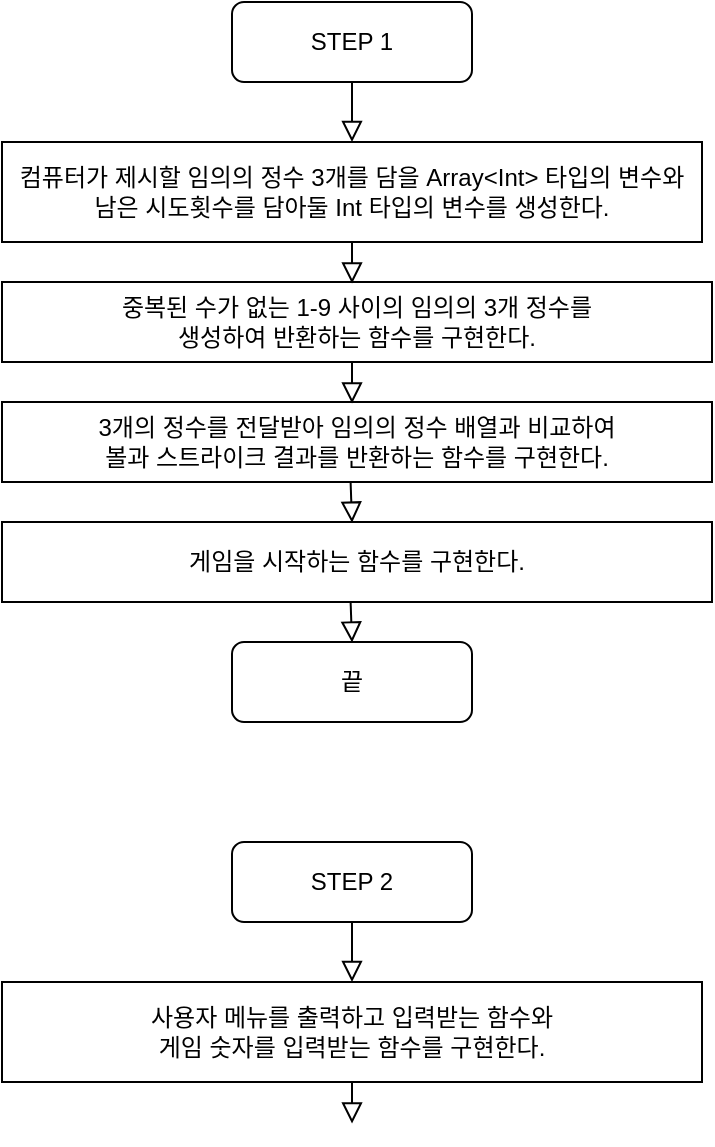 <mxfile version="20.2.4" type="github">
  <diagram id="C5RBs43oDa-KdzZeNtuy" name="Page-1">
    <mxGraphModel dx="629" dy="596" grid="1" gridSize="10" guides="1" tooltips="1" connect="1" arrows="1" fold="1" page="1" pageScale="1" pageWidth="827" pageHeight="1169" math="0" shadow="0">
      <root>
        <mxCell id="WIyWlLk6GJQsqaUBKTNV-0" />
        <mxCell id="WIyWlLk6GJQsqaUBKTNV-1" parent="WIyWlLk6GJQsqaUBKTNV-0" />
        <mxCell id="WIyWlLk6GJQsqaUBKTNV-2" value="" style="rounded=0;html=1;jettySize=auto;orthogonalLoop=1;fontSize=11;endArrow=block;endFill=0;endSize=8;strokeWidth=1;shadow=0;labelBackgroundColor=none;edgeStyle=orthogonalEdgeStyle;entryX=0.5;entryY=0;entryDx=0;entryDy=0;" parent="WIyWlLk6GJQsqaUBKTNV-1" source="WIyWlLk6GJQsqaUBKTNV-3" target="FhU4wjtJCrgRbDmHGauY-0" edge="1">
          <mxGeometry relative="1" as="geometry">
            <mxPoint x="640" y="80" as="targetPoint" />
            <Array as="points" />
          </mxGeometry>
        </mxCell>
        <mxCell id="WIyWlLk6GJQsqaUBKTNV-3" value="STEP 1" style="rounded=1;whiteSpace=wrap;html=1;fontSize=12;glass=0;strokeWidth=1;shadow=0;" parent="WIyWlLk6GJQsqaUBKTNV-1" vertex="1">
          <mxGeometry x="340" y="20" width="120" height="40" as="geometry" />
        </mxCell>
        <mxCell id="FhU4wjtJCrgRbDmHGauY-0" value="컴퓨터가 제시할 임의의 정수 3개를 담을 Array&amp;lt;Int&amp;gt; 타입의 변수와&lt;br&gt;남은 시도횟수를 담아둘 Int 타입의 변수를 생성한다." style="rounded=0;whiteSpace=wrap;html=1;" parent="WIyWlLk6GJQsqaUBKTNV-1" vertex="1">
          <mxGeometry x="225" y="90" width="350" height="50" as="geometry" />
        </mxCell>
        <mxCell id="0tNc-vbko0ZoDKBXcS0s-0" value="중복된 수가 없는 1-9 사이의 임의의 3개 정수를&lt;br&gt;생성하여&amp;nbsp;반환하는 함수를 구현한다." style="rounded=0;whiteSpace=wrap;html=1;" parent="WIyWlLk6GJQsqaUBKTNV-1" vertex="1">
          <mxGeometry x="225" y="160" width="355" height="40" as="geometry" />
        </mxCell>
        <mxCell id="-g-nt-NkUHKgRjW_og_s-2" value="" style="rounded=0;html=1;jettySize=auto;orthogonalLoop=1;fontSize=11;endArrow=block;endFill=0;endSize=8;strokeWidth=1;shadow=0;labelBackgroundColor=none;edgeStyle=orthogonalEdgeStyle;entryX=0.493;entryY=0.019;entryDx=0;entryDy=0;exitX=0.5;exitY=1;exitDx=0;exitDy=0;entryPerimeter=0;" parent="WIyWlLk6GJQsqaUBKTNV-1" source="FhU4wjtJCrgRbDmHGauY-0" target="0tNc-vbko0ZoDKBXcS0s-0" edge="1">
          <mxGeometry relative="1" as="geometry">
            <mxPoint x="410.0" y="100" as="targetPoint" />
            <Array as="points" />
            <mxPoint x="410.0" y="70" as="sourcePoint" />
          </mxGeometry>
        </mxCell>
        <mxCell id="-g-nt-NkUHKgRjW_og_s-3" value="3개의 정수를 전달받아 임의의 정수 배열과 비교하여&lt;br&gt;볼과 스트라이크 결과를 반환하는 함수를 구현한다." style="rounded=0;whiteSpace=wrap;html=1;" parent="WIyWlLk6GJQsqaUBKTNV-1" vertex="1">
          <mxGeometry x="225" y="220" width="355" height="40" as="geometry" />
        </mxCell>
        <mxCell id="-g-nt-NkUHKgRjW_og_s-4" value="" style="rounded=0;html=1;jettySize=auto;orthogonalLoop=1;fontSize=11;endArrow=block;endFill=0;endSize=8;strokeWidth=1;shadow=0;labelBackgroundColor=none;edgeStyle=orthogonalEdgeStyle;entryX=0.493;entryY=0.019;entryDx=0;entryDy=0;exitX=0.5;exitY=1;exitDx=0;exitDy=0;entryPerimeter=0;" parent="WIyWlLk6GJQsqaUBKTNV-1" target="-g-nt-NkUHKgRjW_og_s-3" edge="1">
          <mxGeometry relative="1" as="geometry">
            <mxPoint x="410.0" y="160" as="targetPoint" />
            <Array as="points" />
            <mxPoint x="400" y="200" as="sourcePoint" />
          </mxGeometry>
        </mxCell>
        <mxCell id="gl0MrBrXcMZ7J03OzcvN-0" value="게임을 시작하는 함수를 구현한다." style="rounded=0;whiteSpace=wrap;html=1;" parent="WIyWlLk6GJQsqaUBKTNV-1" vertex="1">
          <mxGeometry x="225" y="280" width="355" height="40" as="geometry" />
        </mxCell>
        <mxCell id="gl0MrBrXcMZ7J03OzcvN-1" value="" style="rounded=0;html=1;jettySize=auto;orthogonalLoop=1;fontSize=11;endArrow=block;endFill=0;endSize=8;strokeWidth=1;shadow=0;labelBackgroundColor=none;edgeStyle=orthogonalEdgeStyle;entryX=0.493;entryY=0.009;entryDx=0;entryDy=0;exitX=0.491;exitY=1.003;exitDx=0;exitDy=0;exitPerimeter=0;entryPerimeter=0;" parent="WIyWlLk6GJQsqaUBKTNV-1" source="-g-nt-NkUHKgRjW_og_s-3" target="gl0MrBrXcMZ7J03OzcvN-0" edge="1">
          <mxGeometry relative="1" as="geometry">
            <mxPoint x="412.515" y="230.76" as="targetPoint" />
            <Array as="points">
              <mxPoint x="400" y="260" />
            </Array>
            <mxPoint x="402.5" y="260" as="sourcePoint" />
          </mxGeometry>
        </mxCell>
        <mxCell id="zvvtkTkj2xzf-ngUJZ0Q-1" value="" style="rounded=0;html=1;jettySize=auto;orthogonalLoop=1;fontSize=11;endArrow=block;endFill=0;endSize=8;strokeWidth=1;shadow=0;labelBackgroundColor=none;edgeStyle=orthogonalEdgeStyle;entryX=0.493;entryY=0.009;entryDx=0;entryDy=0;exitX=0.491;exitY=1.003;exitDx=0;exitDy=0;exitPerimeter=0;entryPerimeter=0;" edge="1" parent="WIyWlLk6GJQsqaUBKTNV-1">
          <mxGeometry relative="1" as="geometry">
            <mxPoint x="400.015" y="340.25" as="targetPoint" />
            <Array as="points">
              <mxPoint x="400" y="319.89" />
            </Array>
            <mxPoint x="399.305" y="320.01" as="sourcePoint" />
          </mxGeometry>
        </mxCell>
        <mxCell id="zvvtkTkj2xzf-ngUJZ0Q-3" value="끝" style="rounded=1;whiteSpace=wrap;html=1;fontSize=12;glass=0;strokeWidth=1;shadow=0;" vertex="1" parent="WIyWlLk6GJQsqaUBKTNV-1">
          <mxGeometry x="340" y="340" width="120" height="40" as="geometry" />
        </mxCell>
        <mxCell id="zvvtkTkj2xzf-ngUJZ0Q-6" value="" style="rounded=0;html=1;jettySize=auto;orthogonalLoop=1;fontSize=11;endArrow=block;endFill=0;endSize=8;strokeWidth=1;shadow=0;labelBackgroundColor=none;edgeStyle=orthogonalEdgeStyle;entryX=0.5;entryY=0;entryDx=0;entryDy=0;" edge="1" source="zvvtkTkj2xzf-ngUJZ0Q-7" parent="WIyWlLk6GJQsqaUBKTNV-1">
          <mxGeometry relative="1" as="geometry">
            <mxPoint x="400" y="510" as="targetPoint" />
            <Array as="points">
              <mxPoint x="400" y="480" />
              <mxPoint x="400" y="480" />
            </Array>
          </mxGeometry>
        </mxCell>
        <mxCell id="zvvtkTkj2xzf-ngUJZ0Q-7" value="STEP 2" style="rounded=1;whiteSpace=wrap;html=1;fontSize=12;glass=0;strokeWidth=1;shadow=0;" vertex="1" parent="WIyWlLk6GJQsqaUBKTNV-1">
          <mxGeometry x="340" y="440" width="120" height="40" as="geometry" />
        </mxCell>
        <mxCell id="zvvtkTkj2xzf-ngUJZ0Q-8" value="사용자 메뉴를 출력하고 입력받는 함수와&lt;br&gt;게임 숫자를 입력받는 함수를 구현한다." style="rounded=0;whiteSpace=wrap;html=1;" vertex="1" parent="WIyWlLk6GJQsqaUBKTNV-1">
          <mxGeometry x="225" y="510" width="350" height="50" as="geometry" />
        </mxCell>
        <mxCell id="zvvtkTkj2xzf-ngUJZ0Q-9" value="" style="rounded=0;html=1;jettySize=auto;orthogonalLoop=1;fontSize=11;endArrow=block;endFill=0;endSize=8;strokeWidth=1;shadow=0;labelBackgroundColor=none;edgeStyle=orthogonalEdgeStyle;entryX=0.493;entryY=0.019;entryDx=0;entryDy=0;exitX=0.5;exitY=1;exitDx=0;exitDy=0;entryPerimeter=0;" edge="1" source="zvvtkTkj2xzf-ngUJZ0Q-8" parent="WIyWlLk6GJQsqaUBKTNV-1">
          <mxGeometry relative="1" as="geometry">
            <mxPoint x="400.015" y="580.76" as="targetPoint" />
            <Array as="points" />
            <mxPoint x="410.0" y="490" as="sourcePoint" />
          </mxGeometry>
        </mxCell>
      </root>
    </mxGraphModel>
  </diagram>
</mxfile>
